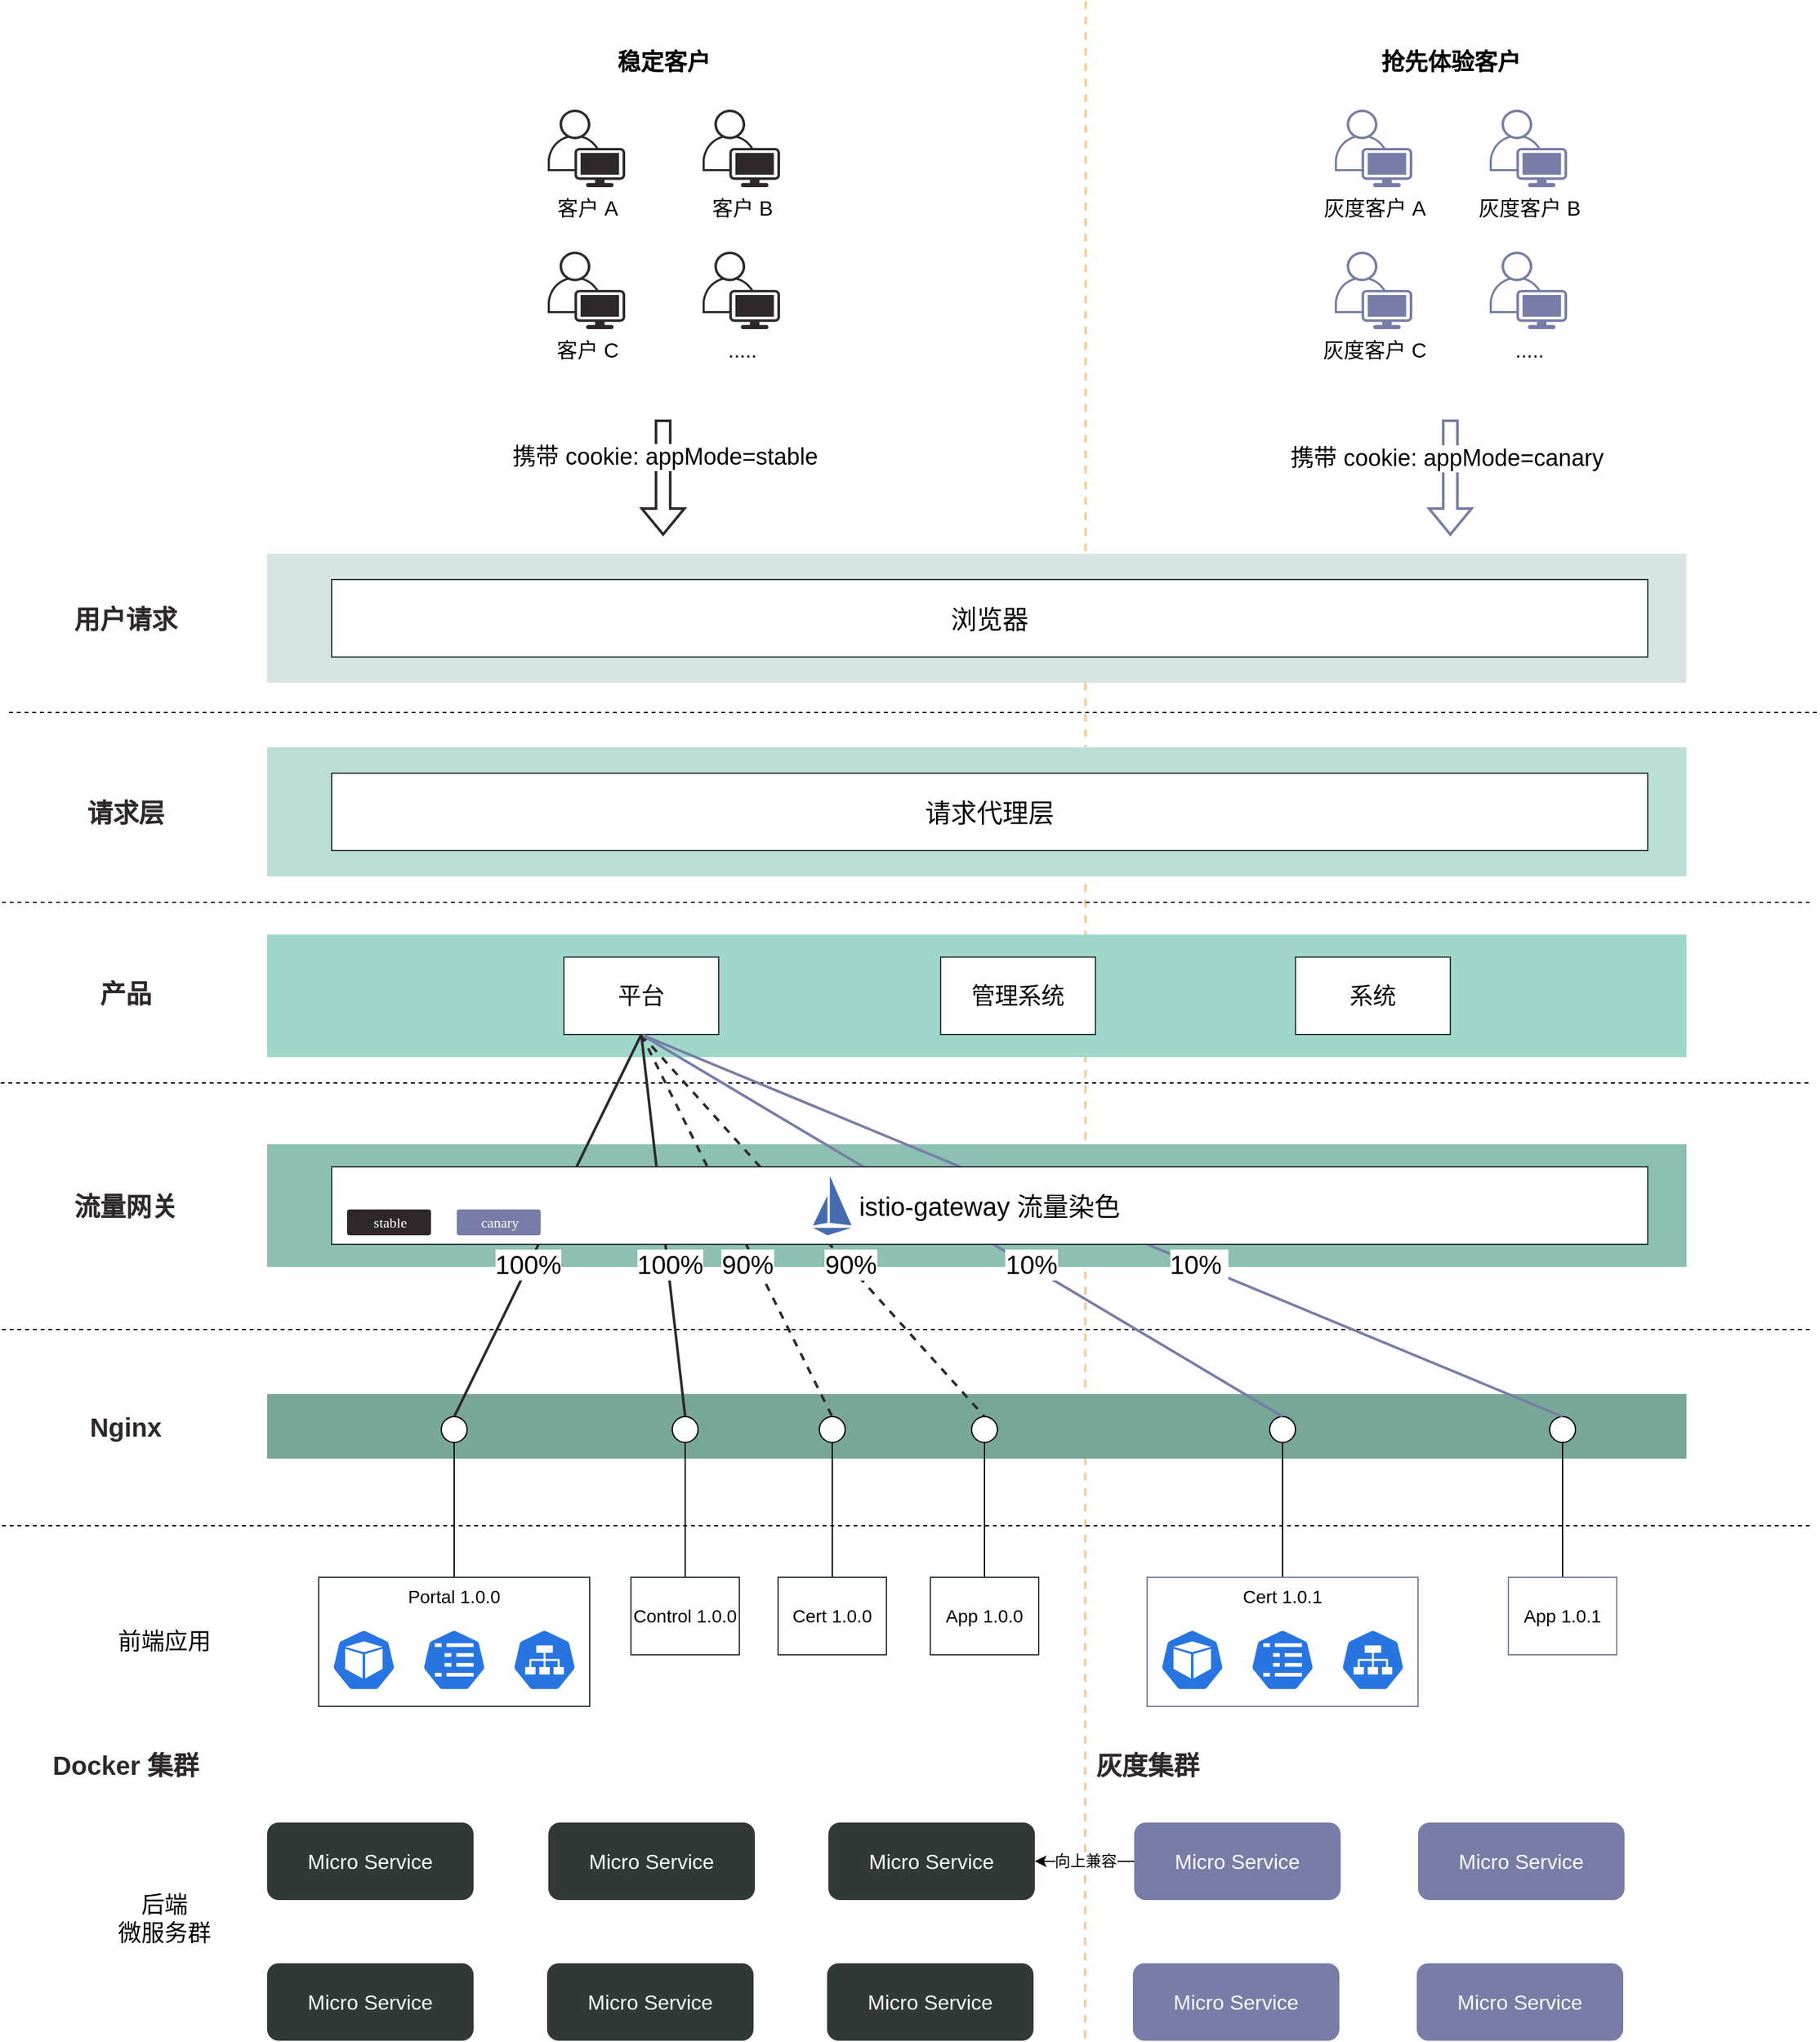 <mxfile version="20.3.0" type="device" pages="2"><diagram id="GyyvgpNQD2YScgq6EcZ8" name="架构图"><mxGraphModel dx="2245" dy="1992" grid="1" gridSize="10" guides="1" tooltips="1" connect="1" arrows="1" fold="1" page="1" pageScale="1" pageWidth="827" pageHeight="1169" math="0" shadow="0"><root><mxCell id="0"/><mxCell id="1" parent="0"/><mxCell id="JIFR-orrSNVKGbnrF8LJ-5" value="" style="endArrow=none;dashed=1;html=1;fontSize=20;comic=0;fontFamily=Helvetica;" parent="1" edge="1"><mxGeometry width="50" height="50" relative="1" as="geometry"><mxPoint x="-728.5" y="-330" as="sourcePoint"/><mxPoint x="672.5" y="-330" as="targetPoint"/></mxGeometry></mxCell><mxCell id="OnMQXUsQuM_lED_xJwlF-19" value="" style="endArrow=none;dashed=1;html=1;fontSize=20;strokeColor=#f79824;strokeWidth=2;rounded=0;opacity=50;fontFamily=Helvetica;" parent="1" edge="1"><mxGeometry width="50" height="50" relative="1" as="geometry"><mxPoint x="112.37" y="-1168" as="sourcePoint"/><mxPoint x="112" y="410" as="targetPoint"/></mxGeometry></mxCell><mxCell id="OnMQXUsQuM_lED_xJwlF-27" value="" style="rounded=0;whiteSpace=wrap;html=1;fillColor=#78a798;fontSize=20;strokeColor=none;comic=0;fontColor=#333333;fontFamily=Helvetica;" parent="1" vertex="1"><mxGeometry x="-522" y="-89" width="1100" height="50" as="geometry"/></mxCell><mxCell id="OnMQXUsQuM_lED_xJwlF-23" value="" style="rounded=0;whiteSpace=wrap;html=1;fillColor=#8cc0b2;fontSize=20;strokeColor=none;comic=0;fontColor=#333333;fontFamily=Helvetica;" parent="1" vertex="1"><mxGeometry x="-522" y="-282.5" width="1100" height="95" as="geometry"/></mxCell><mxCell id="nY-FzgrsEUIEL5FHPldE-1" value="" style="rounded=0;whiteSpace=wrap;html=1;fillColor=#d6e5e3;fontSize=20;strokeColor=none;fillStyle=auto;fontFamily=Helvetica;" parent="1" vertex="1"><mxGeometry x="-522" y="-740" width="1100" height="100" as="geometry"/></mxCell><mxCell id="nY-FzgrsEUIEL5FHPldE-2" value="" style="rounded=0;whiteSpace=wrap;html=1;fillColor=#bbdfd7;fontSize=20;strokeColor=none;fontFamily=Helvetica;" parent="1" vertex="1"><mxGeometry x="-522" y="-590" width="1100" height="100" as="geometry"/></mxCell><mxCell id="nY-FzgrsEUIEL5FHPldE-3" value="" style="rounded=0;whiteSpace=wrap;html=1;fillColor=#9fd8cb;fontSize=20;strokeColor=none;comic=0;fontFamily=Helvetica;" parent="1" vertex="1"><mxGeometry x="-522" y="-445" width="1100" height="95" as="geometry"/></mxCell><mxCell id="nY-FzgrsEUIEL5FHPldE-5" value="浏览器" style="rounded=0;whiteSpace=wrap;html=1;fontSize=20;strokeColor=#31393c;fontFamily=Helvetica;" parent="1" vertex="1"><mxGeometry x="-472" y="-720" width="1020" height="60" as="geometry"/></mxCell><mxCell id="nY-FzgrsEUIEL5FHPldE-6" value="请求代理层" style="rounded=0;whiteSpace=wrap;html=1;fontSize=20;strokeColor=#31393c;fontFamily=Helvetica;" parent="1" vertex="1"><mxGeometry x="-472" y="-570" width="1020" height="60" as="geometry"/></mxCell><mxCell id="nY-FzgrsEUIEL5FHPldE-11" value="平台" style="rounded=0;whiteSpace=wrap;html=1;fontSize=18;strokeColor=#31393c;fontFamily=Helvetica;" parent="1" vertex="1"><mxGeometry x="-292" y="-427.5" width="120" height="60" as="geometry"/></mxCell><mxCell id="nY-FzgrsEUIEL5FHPldE-12" value="" style="edgeStyle=orthogonalEdgeStyle;rounded=0;orthogonalLoop=1;jettySize=auto;html=1;endArrow=none;endFill=0;fontFamily=Helvetica;" parent="1" source="nY-FzgrsEUIEL5FHPldE-13" target="nY-FzgrsEUIEL5FHPldE-17" edge="1"><mxGeometry relative="1" as="geometry"><mxPoint x="-377" y="-17" as="targetPoint"/></mxGeometry></mxCell><mxCell id="nY-FzgrsEUIEL5FHPldE-13" value="Portal 1.0.0" style="rounded=0;whiteSpace=wrap;html=1;verticalAlign=top;strokeColor=#313937;fontSize=14;fontFamily=Helvetica;" parent="1" vertex="1"><mxGeometry x="-482" y="53" width="210" height="100" as="geometry"/></mxCell><mxCell id="nY-FzgrsEUIEL5FHPldE-14" value="" style="html=1;dashed=0;whitespace=wrap;fillColor=#2875E2;strokeColor=#ffffff;points=[[0.005,0.63,0],[0.1,0.2,0],[0.9,0.2,0],[0.5,0,0],[0.995,0.63,0],[0.72,0.99,0],[0.5,1,0],[0.28,0.99,0]];shape=mxgraph.kubernetes.icon;prIcon=pod;fontFamily=Helvetica;" parent="1" vertex="1"><mxGeometry x="-472" y="93" width="50" height="48" as="geometry"/></mxCell><mxCell id="nY-FzgrsEUIEL5FHPldE-15" value="" style="html=1;dashed=0;whitespace=wrap;fillColor=#2875E2;strokeColor=#ffffff;points=[[0.005,0.63,0],[0.1,0.2,0],[0.9,0.2,0],[0.5,0,0],[0.995,0.63,0],[0.72,0.99,0],[0.5,1,0],[0.28,0.99,0]];shape=mxgraph.kubernetes.icon;prIcon=svc;fontFamily=Helvetica;" parent="1" vertex="1"><mxGeometry x="-332" y="93" width="50" height="48" as="geometry"/></mxCell><mxCell id="nY-FzgrsEUIEL5FHPldE-16" value="" style="html=1;dashed=0;whitespace=wrap;fillColor=#2875E2;strokeColor=#ffffff;points=[[0.005,0.63,0],[0.1,0.2,0],[0.9,0.2,0],[0.5,0,0],[0.995,0.63,0],[0.72,0.99,0],[0.5,1,0],[0.28,0.99,0]];shape=mxgraph.kubernetes.icon;prIcon=cm;fontFamily=Helvetica;" parent="1" vertex="1"><mxGeometry x="-402" y="93" width="50" height="48" as="geometry"/></mxCell><mxCell id="nY-FzgrsEUIEL5FHPldE-17" value="" style="ellipse;whiteSpace=wrap;html=1;aspect=fixed;fontFamily=Helvetica;" parent="1" vertex="1"><mxGeometry x="-387" y="-71.5" width="20" height="20" as="geometry"/></mxCell><mxCell id="nY-FzgrsEUIEL5FHPldE-18" value="" style="edgeStyle=orthogonalEdgeStyle;rounded=0;orthogonalLoop=1;jettySize=auto;html=1;endArrow=none;endFill=0;fontFamily=Helvetica;" parent="1" source="nY-FzgrsEUIEL5FHPldE-19" target="nY-FzgrsEUIEL5FHPldE-23" edge="1"><mxGeometry relative="1" as="geometry"><mxPoint x="-118" y="-17" as="targetPoint"/></mxGeometry></mxCell><mxCell id="nY-FzgrsEUIEL5FHPldE-19" value="Control 1.0.0" style="rounded=0;whiteSpace=wrap;html=1;verticalAlign=middle;strokeColor=#313937;fontSize=14;fontFamily=Helvetica;" parent="1" vertex="1"><mxGeometry x="-240" y="53" width="84" height="60" as="geometry"/></mxCell><mxCell id="nY-FzgrsEUIEL5FHPldE-23" value="" style="ellipse;whiteSpace=wrap;html=1;aspect=fixed;fontFamily=Helvetica;" parent="1" vertex="1"><mxGeometry x="-208" y="-71.5" width="20" height="20" as="geometry"/></mxCell><mxCell id="nY-FzgrsEUIEL5FHPldE-24" value="" style="edgeStyle=orthogonalEdgeStyle;rounded=0;orthogonalLoop=1;jettySize=auto;html=1;endArrow=none;endFill=0;fontFamily=Helvetica;" parent="1" source="nY-FzgrsEUIEL5FHPldE-25" target="nY-FzgrsEUIEL5FHPldE-29" edge="1"><mxGeometry relative="1" as="geometry"><mxPoint x="-13" y="-17" as="targetPoint"/></mxGeometry></mxCell><mxCell id="nY-FzgrsEUIEL5FHPldE-25" value="Cert 1.0.0" style="rounded=0;whiteSpace=wrap;html=1;verticalAlign=middle;strokeColor=#313937;fontSize=14;fontFamily=Helvetica;" parent="1" vertex="1"><mxGeometry x="-126" y="53" width="84" height="60" as="geometry"/></mxCell><mxCell id="nY-FzgrsEUIEL5FHPldE-29" value="" style="ellipse;whiteSpace=wrap;html=1;aspect=fixed;fontFamily=Helvetica;" parent="1" vertex="1"><mxGeometry x="-94" y="-71.5" width="20" height="20" as="geometry"/></mxCell><mxCell id="nY-FzgrsEUIEL5FHPldE-30" value="" style="edgeStyle=orthogonalEdgeStyle;rounded=0;orthogonalLoop=1;jettySize=auto;html=1;endArrow=none;endFill=0;fontFamily=Helvetica;" parent="1" source="nY-FzgrsEUIEL5FHPldE-31" target="nY-FzgrsEUIEL5FHPldE-35" edge="1"><mxGeometry relative="1" as="geometry"><mxPoint x="103" y="-17" as="targetPoint"/></mxGeometry></mxCell><mxCell id="nY-FzgrsEUIEL5FHPldE-31" value="App 1.0.0" style="rounded=0;whiteSpace=wrap;html=1;verticalAlign=middle;strokeColor=#313937;fontSize=14;fontFamily=Helvetica;" parent="1" vertex="1"><mxGeometry x="-8" y="53" width="84" height="60" as="geometry"/></mxCell><mxCell id="nY-FzgrsEUIEL5FHPldE-35" value="" style="ellipse;whiteSpace=wrap;html=1;aspect=fixed;fontFamily=Helvetica;" parent="1" vertex="1"><mxGeometry x="24" y="-71.5" width="20" height="20" as="geometry"/></mxCell><mxCell id="nY-FzgrsEUIEL5FHPldE-40" value="产品" style="text;html=1;align=center;verticalAlign=middle;resizable=0;points=[];autosize=1;fontSize=20;fontStyle=1;fontColor=#2E282A;fontFamily=Helvetica;" parent="1" vertex="1"><mxGeometry x="-662" y="-420" width="60" height="40" as="geometry"/></mxCell><mxCell id="nY-FzgrsEUIEL5FHPldE-41" value="" style="endArrow=none;dashed=1;html=1;fontSize=20;fontFamily=Helvetica;" parent="1" edge="1"><mxGeometry width="50" height="50" relative="1" as="geometry"><mxPoint x="-722" y="-617" as="sourcePoint"/><mxPoint x="679" y="-617" as="targetPoint"/></mxGeometry></mxCell><mxCell id="nY-FzgrsEUIEL5FHPldE-42" value="请求层" style="text;html=1;align=center;verticalAlign=middle;resizable=0;points=[];autosize=1;fontSize=20;fontStyle=1;fontColor=#2E282A;fontFamily=Helvetica;" parent="1" vertex="1"><mxGeometry x="-672" y="-560" width="80" height="40" as="geometry"/></mxCell><mxCell id="nY-FzgrsEUIEL5FHPldE-43" value="用户请求" style="text;html=1;align=center;verticalAlign=middle;resizable=0;points=[];autosize=1;fontSize=20;fontStyle=1;fontColor=#2E282A;fontFamily=Helvetica;" parent="1" vertex="1"><mxGeometry x="-682" y="-710" width="100" height="40" as="geometry"/></mxCell><mxCell id="nY-FzgrsEUIEL5FHPldE-44" value="" style="endArrow=none;dashed=1;html=1;fontSize=20;comic=0;fontFamily=Helvetica;" parent="1" edge="1"><mxGeometry width="50" height="50" relative="1" as="geometry"><mxPoint x="-727.5" y="-470.0" as="sourcePoint"/><mxPoint x="673.5" y="-470.0" as="targetPoint"/></mxGeometry></mxCell><mxCell id="nY-FzgrsEUIEL5FHPldE-45" value="前端应用" style="text;html=1;align=center;verticalAlign=middle;resizable=0;points=[];autosize=1;fontSize=18;fontStyle=0;fontFamily=Helvetica;" parent="1" vertex="1"><mxGeometry x="-652" y="83" width="100" height="40" as="geometry"/></mxCell><mxCell id="nY-FzgrsEUIEL5FHPldE-46" value="" style="endArrow=none;dashed=1;html=1;fontSize=20;comic=0;fontFamily=Helvetica;" parent="1" edge="1"><mxGeometry width="50" height="50" relative="1" as="geometry"><mxPoint x="-727.5" y="13" as="sourcePoint"/><mxPoint x="673.5" y="13" as="targetPoint"/></mxGeometry></mxCell><mxCell id="nY-FzgrsEUIEL5FHPldE-47" value="后端&lt;br style=&quot;font-size: 18px;&quot;&gt;微服务群" style="text;html=1;align=center;verticalAlign=middle;resizable=0;points=[];autosize=1;fontSize=18;fontStyle=0;fontFamily=Helvetica;" parent="1" vertex="1"><mxGeometry x="-652" y="288" width="100" height="60" as="geometry"/></mxCell><mxCell id="nY-FzgrsEUIEL5FHPldE-48" value="Micro Service" style="rounded=1;whiteSpace=wrap;html=1;comic=0;fillColor=#313937;fontSize=16;strokeColor=none;fontColor=#fffffb;fontFamily=Helvetica;" parent="1" vertex="1"><mxGeometry x="-522" y="243" width="160" height="60" as="geometry"/></mxCell><mxCell id="nY-FzgrsEUIEL5FHPldE-49" value="Micro Service" style="rounded=1;whiteSpace=wrap;html=1;comic=0;fillColor=#313937;fontSize=16;strokeColor=none;fontColor=#fffffb;fontFamily=Helvetica;" parent="1" vertex="1"><mxGeometry x="-304" y="243" width="160" height="60" as="geometry"/></mxCell><mxCell id="nY-FzgrsEUIEL5FHPldE-52" value="Micro Service" style="rounded=1;whiteSpace=wrap;html=1;comic=0;fillColor=#313937;fontSize=16;strokeColor=none;fontColor=#fffffb;fontFamily=Helvetica;" parent="1" vertex="1"><mxGeometry x="-87" y="243" width="160" height="60" as="geometry"/></mxCell><mxCell id="nY-FzgrsEUIEL5FHPldE-53" value="Micro Service" style="rounded=1;whiteSpace=wrap;html=1;comic=0;fillColor=#313937;fontSize=16;strokeColor=none;fontColor=#fffffb;fontFamily=Helvetica;" parent="1" vertex="1"><mxGeometry x="-522" y="352" width="160" height="60" as="geometry"/></mxCell><mxCell id="nY-FzgrsEUIEL5FHPldE-54" value="Micro Service" style="rounded=1;whiteSpace=wrap;html=1;comic=0;fillColor=#313937;fontSize=16;strokeColor=none;fontColor=#fffffb;fontFamily=Helvetica;" parent="1" vertex="1"><mxGeometry x="-305" y="352" width="160" height="60" as="geometry"/></mxCell><mxCell id="nY-FzgrsEUIEL5FHPldE-57" value="Micro Service" style="rounded=1;whiteSpace=wrap;html=1;comic=0;fillColor=#313937;fontSize=16;strokeColor=none;fontColor=#fffffb;fontFamily=Helvetica;" parent="1" vertex="1"><mxGeometry x="-88" y="352" width="160" height="60" as="geometry"/></mxCell><mxCell id="nY-FzgrsEUIEL5FHPldE-58" value="Docker 集群" style="text;html=1;align=center;verticalAlign=middle;resizable=0;points=[];autosize=1;fontSize=20;fontStyle=1;fontColor=#2E282A;fontFamily=Helvetica;" parent="1" vertex="1"><mxGeometry x="-702" y="178" width="140" height="40" as="geometry"/></mxCell><mxCell id="OnMQXUsQuM_lED_xJwlF-11" value="稳定客户" style="swimlane;fontSize=18;startSize=23;fillColor=none;strokeColor=none;fillStyle=auto;swimlaneFillColor=none;fontFamily=Helvetica;" parent="1" vertex="1"><mxGeometry x="-397" y="-1134" width="365" height="270" as="geometry"/></mxCell><mxCell id="OnMQXUsQuM_lED_xJwlF-5" value="客户 B" style="points=[[0.35,0,0],[0.98,0.51,0],[1,0.71,0],[0.67,1,0],[0,0.795,0],[0,0.65,0]];verticalLabelPosition=bottom;sketch=0;html=1;verticalAlign=top;aspect=fixed;align=center;pointerEvents=1;shape=mxgraph.cisco19.user;fillColor=#2e282a;strokeColor=#005700;fontSize=16;fontColor=#000000;swimlaneFillColor=#2e282a;fontFamily=Helvetica;" parent="OnMQXUsQuM_lED_xJwlF-11" vertex="1"><mxGeometry x="212.5" y="50" width="60" height="60" as="geometry"/></mxCell><mxCell id="OnMQXUsQuM_lED_xJwlF-7" value="客户 A" style="points=[[0.35,0,0],[0.98,0.51,0],[1,0.71,0],[0.67,1,0],[0,0.795,0],[0,0.65,0]];verticalLabelPosition=bottom;sketch=0;html=1;verticalAlign=top;aspect=fixed;align=center;pointerEvents=1;shape=mxgraph.cisco19.user;fillColor=#2e282a;strokeColor=#005700;fontSize=16;fontColor=#000000;swimlaneFillColor=#2e282a;fontFamily=Helvetica;" parent="OnMQXUsQuM_lED_xJwlF-11" vertex="1"><mxGeometry x="92.5" y="50" width="60" height="60" as="geometry"/></mxCell><mxCell id="OnMQXUsQuM_lED_xJwlF-8" value="....." style="points=[[0.35,0,0],[0.98,0.51,0],[1,0.71,0],[0.67,1,0],[0,0.795,0],[0,0.65,0]];verticalLabelPosition=bottom;sketch=0;html=1;verticalAlign=top;aspect=fixed;align=center;pointerEvents=1;shape=mxgraph.cisco19.user;fillColor=#2e282a;strokeColor=#005700;fontSize=16;fontColor=#000000;swimlaneFillColor=#2e282a;fontFamily=Helvetica;" parent="OnMQXUsQuM_lED_xJwlF-11" vertex="1"><mxGeometry x="212.5" y="160" width="60" height="60" as="geometry"/></mxCell><mxCell id="OnMQXUsQuM_lED_xJwlF-9" value="客户 C" style="points=[[0.35,0,0],[0.98,0.51,0],[1,0.71,0],[0.67,1,0],[0,0.795,0],[0,0.65,0]];verticalLabelPosition=bottom;sketch=0;html=1;verticalAlign=top;aspect=fixed;align=center;pointerEvents=1;shape=mxgraph.cisco19.user;fillColor=#2e282a;strokeColor=#005700;fontSize=16;fontColor=#000000;swimlaneFillColor=#2e282a;fontFamily=Helvetica;" parent="OnMQXUsQuM_lED_xJwlF-11" vertex="1"><mxGeometry x="92.5" y="160" width="60" height="60" as="geometry"/></mxCell><mxCell id="OnMQXUsQuM_lED_xJwlF-12" value="" style="shape=flexArrow;endArrow=classic;html=1;rounded=0;fontSize=16;strokeColor=#2E282A;strokeWidth=2;fontFamily=Helvetica;" parent="1" edge="1"><mxGeometry width="50" height="50" relative="1" as="geometry"><mxPoint x="-215.09" y="-844" as="sourcePoint"/><mxPoint x="-215.09" y="-754" as="targetPoint"/></mxGeometry></mxCell><mxCell id="OnMQXUsQuM_lED_xJwlF-45" value="携带 cookie: appMode=stable" style="edgeLabel;html=1;align=center;verticalAlign=middle;resizable=0;points=[];fontSize=18;fontColor=#000000;fontFamily=Helvetica;" parent="OnMQXUsQuM_lED_xJwlF-12" vertex="1" connectable="0"><mxGeometry x="-0.356" y="1" relative="1" as="geometry"><mxPoint as="offset"/></mxGeometry></mxCell><mxCell id="OnMQXUsQuM_lED_xJwlF-13" value="抢先体验客户" style="swimlane;fontSize=18;startSize=23;fillColor=none;strokeColor=none;fillStyle=hatch;swimlaneFillColor=none;sketch=0;fontFamily=Helvetica;" parent="1" vertex="1"><mxGeometry x="213" y="-1134" width="365" height="270" as="geometry"><mxRectangle x="213" y="-1134" width="150" height="40" as="alternateBounds"/></mxGeometry></mxCell><mxCell id="OnMQXUsQuM_lED_xJwlF-14" value="灰度客户 B" style="points=[[0.35,0,0],[0.98,0.51,0],[1,0.71,0],[0.67,1,0],[0,0.795,0],[0,0.65,0]];verticalLabelPosition=bottom;sketch=0;html=1;verticalAlign=top;aspect=fixed;align=center;pointerEvents=1;shape=mxgraph.cisco19.user;fillColor=#777DA7;strokeColor=#001DBC;fontSize=16;fontColor=#000000;swimlaneFillColor=#777DA7;fontFamily=Helvetica;" parent="OnMQXUsQuM_lED_xJwlF-13" vertex="1"><mxGeometry x="212.5" y="50" width="60" height="60" as="geometry"/></mxCell><mxCell id="OnMQXUsQuM_lED_xJwlF-15" value="灰度客户 A" style="points=[[0.35,0,0],[0.98,0.51,0],[1,0.71,0],[0.67,1,0],[0,0.795,0],[0,0.65,0]];verticalLabelPosition=bottom;sketch=0;html=1;verticalAlign=top;aspect=fixed;align=center;pointerEvents=1;shape=mxgraph.cisco19.user;fillColor=#777DA7;strokeColor=#001DBC;fontSize=16;fontColor=#000000;swimlaneFillColor=#777DA7;fontFamily=Helvetica;" parent="OnMQXUsQuM_lED_xJwlF-13" vertex="1"><mxGeometry x="92.5" y="50" width="60" height="60" as="geometry"/></mxCell><mxCell id="OnMQXUsQuM_lED_xJwlF-16" value="....." style="points=[[0.35,0,0],[0.98,0.51,0],[1,0.71,0],[0.67,1,0],[0,0.795,0],[0,0.65,0]];verticalLabelPosition=bottom;sketch=0;html=1;verticalAlign=top;aspect=fixed;align=center;pointerEvents=1;shape=mxgraph.cisco19.user;fillColor=#777DA7;strokeColor=#001DBC;fontSize=16;fontColor=#000000;swimlaneFillColor=#777DA7;fontFamily=Helvetica;" parent="OnMQXUsQuM_lED_xJwlF-13" vertex="1"><mxGeometry x="212.5" y="160" width="60" height="60" as="geometry"/></mxCell><mxCell id="OnMQXUsQuM_lED_xJwlF-17" value="灰度客户 C" style="points=[[0.35,0,0],[0.98,0.51,0],[1,0.71,0],[0.67,1,0],[0,0.795,0],[0,0.65,0]];verticalLabelPosition=bottom;sketch=0;html=1;verticalAlign=top;aspect=fixed;align=center;pointerEvents=1;shape=mxgraph.cisco19.user;fillColor=#777DA7;strokeColor=#001DBC;fontSize=16;fontColor=#000000;swimlaneFillColor=#777DA7;fontFamily=Helvetica;" parent="OnMQXUsQuM_lED_xJwlF-13" vertex="1"><mxGeometry x="92.5" y="160" width="60" height="60" as="geometry"/></mxCell><mxCell id="OnMQXUsQuM_lED_xJwlF-18" value="" style="shape=flexArrow;endArrow=classic;html=1;rounded=0;fontSize=16;strokeColor=#777DA7;sketch=0;strokeWidth=2;fontFamily=Helvetica;" parent="1" edge="1"><mxGeometry width="50" height="50" relative="1" as="geometry"><mxPoint x="395" y="-844" as="sourcePoint"/><mxPoint x="395" y="-754" as="targetPoint"/></mxGeometry></mxCell><mxCell id="OnMQXUsQuM_lED_xJwlF-46" value="携带 cookie: appMode=gray" style="edgeLabel;html=1;align=center;verticalAlign=middle;resizable=0;points=[];fontSize=16;fontColor=#000000;fontFamily=Helvetica;" parent="OnMQXUsQuM_lED_xJwlF-18" vertex="1" connectable="0"><mxGeometry x="-0.328" y="-4" relative="1" as="geometry"><mxPoint as="offset"/></mxGeometry></mxCell><mxCell id="OnMQXUsQuM_lED_xJwlF-50" value="携带 cookie: appMode=gray" style="edgeLabel;html=1;align=center;verticalAlign=middle;resizable=0;points=[];fontSize=16;fontColor=#000000;fontFamily=Helvetica;" parent="OnMQXUsQuM_lED_xJwlF-18" vertex="1" connectable="0"><mxGeometry x="-0.328" y="-4" relative="1" as="geometry"><mxPoint x="1" as="offset"/></mxGeometry></mxCell><mxCell id="OnMQXUsQuM_lED_xJwlF-51" value="携带 cookie: appMode=gray" style="edgeLabel;html=1;align=center;verticalAlign=middle;resizable=0;points=[];fontSize=16;fontColor=#000000;fontFamily=Helvetica;" parent="OnMQXUsQuM_lED_xJwlF-18" vertex="1" connectable="0"><mxGeometry x="-0.328" y="-4" relative="1" as="geometry"><mxPoint x="1" as="offset"/></mxGeometry></mxCell><mxCell id="OnMQXUsQuM_lED_xJwlF-52" value="携带 cookie: appMode=canary" style="edgeLabel;html=1;align=center;verticalAlign=middle;resizable=0;points=[];fontSize=18;fontColor=#000000;fontFamily=Helvetica;" parent="OnMQXUsQuM_lED_xJwlF-18" vertex="1" connectable="0"><mxGeometry x="-0.328" y="-4" relative="1" as="geometry"><mxPoint x="1" as="offset"/></mxGeometry></mxCell><mxCell id="OnMQXUsQuM_lED_xJwlF-22" value="流量网关" style="text;html=1;align=center;verticalAlign=middle;resizable=0;points=[];autosize=1;fontSize=20;fontStyle=1;fontColor=#2E282A;fontFamily=Helvetica;" parent="1" vertex="1"><mxGeometry x="-682" y="-255" width="100" height="40" as="geometry"/></mxCell><mxCell id="OnMQXUsQuM_lED_xJwlF-26" value="" style="endArrow=none;dashed=1;html=1;fontSize=20;comic=0;fontFamily=Helvetica;" parent="1" edge="1"><mxGeometry width="50" height="50" relative="1" as="geometry"><mxPoint x="-727.5" y="-139" as="sourcePoint"/><mxPoint x="673.5" y="-139" as="targetPoint"/></mxGeometry></mxCell><mxCell id="OnMQXUsQuM_lED_xJwlF-28" value="Nginx" style="text;html=1;align=center;verticalAlign=middle;resizable=0;points=[];autosize=1;fontSize=20;fontStyle=1;fontColor=#2E282A;fontFamily=Helvetica;" parent="1" vertex="1"><mxGeometry x="-672" y="-84" width="80" height="40" as="geometry"/></mxCell><mxCell id="OnMQXUsQuM_lED_xJwlF-29" value="" style="edgeStyle=orthogonalEdgeStyle;rounded=0;orthogonalLoop=1;jettySize=auto;html=1;endArrow=none;endFill=0;fontFamily=Helvetica;" parent="1" source="OnMQXUsQuM_lED_xJwlF-30" target="OnMQXUsQuM_lED_xJwlF-34" edge="1"><mxGeometry relative="1" as="geometry"><mxPoint x="265" y="-17" as="targetPoint"/></mxGeometry></mxCell><mxCell id="OnMQXUsQuM_lED_xJwlF-30" value="Cert 1.0.1" style="rounded=0;whiteSpace=wrap;html=1;verticalAlign=top;strokeColor=#777DA7;fontSize=14;fontFamily=Helvetica;" parent="1" vertex="1"><mxGeometry x="160" y="53" width="210" height="100" as="geometry"/></mxCell><mxCell id="OnMQXUsQuM_lED_xJwlF-31" value="" style="html=1;dashed=0;whitespace=wrap;fillColor=#2875E2;strokeColor=#ffffff;points=[[0.005,0.63,0],[0.1,0.2,0],[0.9,0.2,0],[0.5,0,0],[0.995,0.63,0],[0.72,0.99,0],[0.5,1,0],[0.28,0.99,0]];shape=mxgraph.kubernetes.icon;prIcon=pod;fontFamily=Helvetica;" parent="1" vertex="1"><mxGeometry x="170" y="93" width="50" height="48" as="geometry"/></mxCell><mxCell id="OnMQXUsQuM_lED_xJwlF-32" value="" style="html=1;dashed=0;whitespace=wrap;fillColor=#2875E2;strokeColor=#ffffff;points=[[0.005,0.63,0],[0.1,0.2,0],[0.9,0.2,0],[0.5,0,0],[0.995,0.63,0],[0.72,0.99,0],[0.5,1,0],[0.28,0.99,0]];shape=mxgraph.kubernetes.icon;prIcon=svc;fontFamily=Helvetica;" parent="1" vertex="1"><mxGeometry x="310" y="93" width="50" height="48" as="geometry"/></mxCell><mxCell id="OnMQXUsQuM_lED_xJwlF-33" value="" style="html=1;dashed=0;whitespace=wrap;fillColor=#2875E2;strokeColor=#ffffff;points=[[0.005,0.63,0],[0.1,0.2,0],[0.9,0.2,0],[0.5,0,0],[0.995,0.63,0],[0.72,0.99,0],[0.5,1,0],[0.28,0.99,0]];shape=mxgraph.kubernetes.icon;prIcon=cm;fontFamily=Helvetica;" parent="1" vertex="1"><mxGeometry x="240" y="93" width="50" height="48" as="geometry"/></mxCell><mxCell id="OnMQXUsQuM_lED_xJwlF-34" value="" style="ellipse;whiteSpace=wrap;html=1;aspect=fixed;fontFamily=Helvetica;" parent="1" vertex="1"><mxGeometry x="255" y="-71.5" width="20" height="20" as="geometry"/></mxCell><mxCell id="OnMQXUsQuM_lED_xJwlF-35" value="" style="edgeStyle=orthogonalEdgeStyle;rounded=0;orthogonalLoop=1;jettySize=auto;html=1;endArrow=none;endFill=0;fontFamily=Helvetica;" parent="1" source="UNmhw7URokJWCJeyuWq6-1" target="OnMQXUsQuM_lED_xJwlF-37" edge="1"><mxGeometry relative="1" as="geometry"><mxPoint x="562" y="-17" as="targetPoint"/><mxPoint x="488" y="113" as="sourcePoint"/></mxGeometry></mxCell><mxCell id="OnMQXUsQuM_lED_xJwlF-37" value="" style="ellipse;whiteSpace=wrap;html=1;aspect=fixed;fontFamily=Helvetica;" parent="1" vertex="1"><mxGeometry x="472" y="-71.5" width="20" height="20" as="geometry"/></mxCell><mxCell id="nY-FzgrsEUIEL5FHPldE-7" value="100%" style="rounded=0;orthogonalLoop=1;jettySize=auto;html=1;entryX=0.5;entryY=0;entryDx=0;entryDy=0;endArrow=none;endFill=0;exitX=0.5;exitY=1;exitDx=0;exitDy=0;strokeColor=#2E282A;strokeWidth=2;fontSize=20;fontFamily=Helvetica;" parent="1" source="nY-FzgrsEUIEL5FHPldE-11" target="nY-FzgrsEUIEL5FHPldE-17" edge="1"><mxGeometry x="0.202" y="-1" relative="1" as="geometry"><mxPoint as="offset"/></mxGeometry></mxCell><mxCell id="nY-FzgrsEUIEL5FHPldE-9" value="90%" style="rounded=0;orthogonalLoop=1;jettySize=auto;html=1;entryX=0.5;entryY=0;entryDx=0;entryDy=0;endArrow=none;endFill=0;exitX=0.5;exitY=1;exitDx=0;exitDy=0;strokeColor=#2E282A;dashed=1;strokeWidth=2;fontSize=20;fontFamily=Helvetica;" parent="1" source="nY-FzgrsEUIEL5FHPldE-11" target="nY-FzgrsEUIEL5FHPldE-29" edge="1"><mxGeometry x="0.181" y="-6" relative="1" as="geometry"><mxPoint x="-232" y="-370" as="sourcePoint"/><mxPoint as="offset"/></mxGeometry></mxCell><mxCell id="nY-FzgrsEUIEL5FHPldE-10" value="90%" style="edgeStyle=none;rounded=0;orthogonalLoop=1;jettySize=auto;html=1;exitX=0.5;exitY=1;exitDx=0;exitDy=0;entryX=0.5;entryY=0;entryDx=0;entryDy=0;endArrow=none;endFill=0;fontSize=20;strokeColor=#2E282A;dashed=1;strokeWidth=2;fontFamily=Helvetica;" parent="1" source="nY-FzgrsEUIEL5FHPldE-11" target="nY-FzgrsEUIEL5FHPldE-35" edge="1"><mxGeometry x="0.208" y="2" relative="1" as="geometry"><mxPoint as="offset"/></mxGeometry></mxCell><mxCell id="OnMQXUsQuM_lED_xJwlF-48" value="10%" style="rounded=0;orthogonalLoop=1;jettySize=auto;html=1;entryX=0.5;entryY=0;entryDx=0;entryDy=0;endArrow=none;endFill=0;exitX=0.5;exitY=1;exitDx=0;exitDy=0;strokeColor=#777DA7;strokeWidth=2;sketch=0;fontSize=20;fontFamily=Helvetica;" parent="1" source="nY-FzgrsEUIEL5FHPldE-11" target="OnMQXUsQuM_lED_xJwlF-34" edge="1"><mxGeometry x="0.211" y="2" relative="1" as="geometry"><mxPoint x="-230" y="-370" as="sourcePoint"/><mxPoint x="249" y="-72.5" as="targetPoint"/><Array as="points"/><mxPoint as="offset"/></mxGeometry></mxCell><mxCell id="OnMQXUsQuM_lED_xJwlF-49" value="10%&amp;nbsp;" style="edgeStyle=none;rounded=0;orthogonalLoop=1;jettySize=auto;html=1;exitX=0.5;exitY=1;exitDx=0;exitDy=0;entryX=0.5;entryY=0;entryDx=0;entryDy=0;endArrow=none;endFill=0;fontSize=20;strokeColor=#777DA7;strokeWidth=2;sketch=0;fontFamily=Helvetica;" parent="1" source="nY-FzgrsEUIEL5FHPldE-11" target="OnMQXUsQuM_lED_xJwlF-37" edge="1"><mxGeometry x="0.208" y="1" relative="1" as="geometry"><mxPoint x="-232" y="-370" as="sourcePoint"/><mxPoint x="66" y="-72.5" as="targetPoint"/><Array as="points"/><mxPoint as="offset"/></mxGeometry></mxCell><mxCell id="OnMQXUsQuM_lED_xJwlF-54" value="灰度集群" style="text;html=1;align=center;verticalAlign=middle;resizable=0;points=[];autosize=1;fontSize=20;fontStyle=1;fontColor=#2E282A;fontFamily=Helvetica;" parent="1" vertex="1"><mxGeometry x="110" y="178" width="100" height="40" as="geometry"/></mxCell><mxCell id="OnMQXUsQuM_lED_xJwlF-62" value="向上兼容" style="edgeStyle=orthogonalEdgeStyle;rounded=0;orthogonalLoop=1;jettySize=auto;html=1;fontSize=12;fontColor=#000000;strokeColor=#000000;strokeWidth=1;fontFamily=Helvetica;" parent="1" source="OnMQXUsQuM_lED_xJwlF-55" target="nY-FzgrsEUIEL5FHPldE-52" edge="1"><mxGeometry relative="1" as="geometry"/></mxCell><mxCell id="OnMQXUsQuM_lED_xJwlF-55" value="Micro Service" style="rounded=1;whiteSpace=wrap;html=1;comic=0;fillColor=#777DA7;fontSize=16;strokeColor=none;fontColor=#fffffb;fillStyle=auto;fontFamily=Helvetica;" parent="1" vertex="1"><mxGeometry x="150" y="243" width="160" height="60" as="geometry"/></mxCell><mxCell id="OnMQXUsQuM_lED_xJwlF-57" value="Micro Service" style="rounded=1;whiteSpace=wrap;html=1;comic=0;fillColor=#777DA7;fontSize=16;strokeColor=none;fontColor=#fffffb;fillStyle=auto;fontFamily=Helvetica;" parent="1" vertex="1"><mxGeometry x="149" y="352" width="160" height="60" as="geometry"/></mxCell><mxCell id="OnMQXUsQuM_lED_xJwlF-58" value="Micro Service" style="rounded=1;whiteSpace=wrap;html=1;comic=0;fillColor=#777DA7;fontSize=16;strokeColor=none;fontColor=#fffffb;fillStyle=auto;fontFamily=Helvetica;" parent="1" vertex="1"><mxGeometry x="370" y="243" width="160" height="60" as="geometry"/></mxCell><mxCell id="OnMQXUsQuM_lED_xJwlF-60" value="Micro Service" style="rounded=1;whiteSpace=wrap;html=1;comic=0;fillColor=#777DA7;fontSize=16;strokeColor=none;fontColor=#fffffb;fillStyle=auto;fontFamily=Helvetica;" parent="1" vertex="1"><mxGeometry x="369" y="352" width="160" height="60" as="geometry"/></mxCell><mxCell id="w3q-HAxAk2p2rQf9QFaI-1" value="管理系统" style="rounded=0;whiteSpace=wrap;html=1;fontSize=18;strokeColor=#31393c;fontFamily=Helvetica;" parent="1" vertex="1"><mxGeometry y="-427.5" width="120" height="60" as="geometry"/></mxCell><mxCell id="w3q-HAxAk2p2rQf9QFaI-2" value="系统" style="rounded=0;whiteSpace=wrap;html=1;fontSize=18;strokeColor=#31393c;fontFamily=Helvetica;" parent="1" vertex="1"><mxGeometry x="275" y="-427.5" width="120" height="60" as="geometry"/></mxCell><mxCell id="w3q-HAxAk2p2rQf9QFaI-4" value="100%" style="rounded=0;orthogonalLoop=1;jettySize=auto;html=1;entryX=0.5;entryY=0;entryDx=0;entryDy=0;endArrow=none;endFill=0;exitX=0.5;exitY=1;exitDx=0;exitDy=0;strokeColor=#2E282A;strokeWidth=2;fontSize=20;fontFamily=Helvetica;" parent="1" target="nY-FzgrsEUIEL5FHPldE-23" edge="1"><mxGeometry x="0.201" y="2" relative="1" as="geometry"><mxPoint x="-232" y="-367.5" as="sourcePoint"/><mxPoint x="-198" y="-72.5" as="targetPoint"/><Array as="points"/><mxPoint as="offset"/></mxGeometry></mxCell><mxCell id="UNmhw7URokJWCJeyuWq6-1" value="App 1.0.1" style="rounded=0;whiteSpace=wrap;html=1;verticalAlign=middle;strokeColor=#777DA7;fontSize=14;fontFamily=Helvetica;" parent="1" vertex="1"><mxGeometry x="440" y="53" width="84" height="60" as="geometry"/></mxCell><mxCell id="JIFR-orrSNVKGbnrF8LJ-1" value="" style="editableCssRules=.*;shape=image;verticalLabelPosition=bottom;labelBackgroundColor=#ffffff;verticalAlign=top;aspect=fixed;imageAspect=0;image=data:image/svg+xml,PHN2ZyB4bWxucz0iaHR0cDovL3d3dy53My5vcmcvMjAwMC9zdmciIHhtbG5zOnY9Imh0dHBzOi8vdmVjdGEuaW8vbmFubyIgd2lkdGg9IjE2MCIgaGVpZ2h0PSIyNDAiIHZpZXdCb3g9IjAgMCAxNjAgMjQwIj4mI3hhOwk8c3R5bGUgdHlwZT0idGV4dC9jc3MiPiYjeGE7CS5zdDB7ZmlsbDojNDY2YmIwO30mI3hhOwk8L3N0eWxlPiYjeGE7CTxwYXRoIGNsYXNzPSJzdDAiIGQ9Ik02MCAyNDBMMCAyMTBoMTYwem0wLTE2MEwwIDIwMGw2MC0xMHpNNzAgMHYxOTBsOTAgMTB6Ii8+JiN4YTs8L3N2Zz4=;fontColor=default;fontSize=16;strokeWidth=1;fontFamily=Helvetica;" parent="1" vertex="1"><mxGeometry x="-98.95" y="-258" width="29.9" height="46" as="geometry"/></mxCell><mxCell id="hIUUoHBfIhhBbUyuOo15-2" value="" style="group" vertex="1" connectable="0" parent="1"><mxGeometry x="-472" y="-265" width="1020" height="60" as="geometry"/></mxCell><mxCell id="OnMQXUsQuM_lED_xJwlF-25" value="istio-gateway 流量染色" style="rounded=0;whiteSpace=wrap;html=1;fontSize=20;strokeColor=#31393c;fontFamily=Helvetica;" parent="hIUUoHBfIhhBbUyuOo15-2" vertex="1"><mxGeometry width="1020" height="60" as="geometry"/></mxCell><mxCell id="hIUUoHBfIhhBbUyuOo15-1" value="" style="editableCssRules=.*;shape=image;verticalLabelPosition=bottom;labelBackgroundColor=#ffffff;verticalAlign=top;aspect=fixed;imageAspect=0;image=data:image/svg+xml,PHN2ZyB4bWxucz0iaHR0cDovL3d3dy53My5vcmcvMjAwMC9zdmciIHhtbG5zOnY9Imh0dHBzOi8vdmVjdGEuaW8vbmFubyIgd2lkdGg9IjE2MCIgaGVpZ2h0PSIyNDAiIHZpZXdCb3g9IjAgMCAxNjAgMjQwIj4mI3hhOwk8c3R5bGUgdHlwZT0idGV4dC9jc3MiPiYjeGE7CS5zdDB7ZmlsbDojNDY2YmIwO30mI3hhOwk8L3N0eWxlPiYjeGE7CTxwYXRoIGNsYXNzPSJzdDAiIGQ9Ik02MCAyNDBMMCAyMTBoMTYwem0wLTE2MEwwIDIwMGw2MC0xMHpNNzAgMHYxOTBsOTAgMTB6Ii8+JiN4YTs8L3N2Zz4=;fontColor=default;fontSize=16;strokeWidth=1;fontFamily=Helvetica;" vertex="1" parent="hIUUoHBfIhhBbUyuOo15-2"><mxGeometry x="373.05" y="7" width="29.9" height="46" as="geometry"/></mxCell><mxCell id="_oNHXeek6pdQynEt1kk3-1" value="stable" style="rounded=1;arcSize=10;fillColor=#2E282A;strokeColor=none;html=1;fontSize=11;align=center;fontColor=#ffffff;fontStyle=0;fontSize=11;sketch=0;labelBackgroundColor=none;fontFamily=微软雅黑;" vertex="1" parent="hIUUoHBfIhhBbUyuOo15-2"><mxGeometry x="12" y="33" width="65" height="20" as="geometry"/></mxCell><mxCell id="_oNHXeek6pdQynEt1kk3-2" value="canary" style="rounded=1;arcSize=10;fillColor=#777DA7;strokeColor=none;html=1;fontSize=11;align=center;fontColor=#ffffff;fontStyle=0;fontSize=11;sketch=0;labelBackgroundColor=none;fontFamily=微软雅黑;" vertex="1" parent="hIUUoHBfIhhBbUyuOo15-2"><mxGeometry x="97" y="33" width="65" height="20" as="geometry"/></mxCell></root></mxGraphModel></diagram><diagram id="Kpu_Y27PJDLS4-0dMVB_" name="结构"><mxGraphModel dx="1418" dy="1992" grid="1" gridSize="10" guides="1" tooltips="1" connect="1" arrows="1" fold="1" page="1" pageScale="1" pageWidth="827" pageHeight="1169" math="0" shadow="0"><root><mxCell id="0"/><mxCell id="1" parent="0"/><mxCell id="SMGPg7xAIMb0gJ5xO_DG-1" value="中心端" style="sketch=0;outlineConnect=0;fontColor=#232F3E;gradientColor=none;strokeColor=#232F3E;fillColor=#ffffff;dashed=0;verticalLabelPosition=bottom;verticalAlign=top;align=center;html=1;fontSize=16;fontStyle=0;aspect=fixed;shape=mxgraph.aws4.resourceIcon;resIcon=mxgraph.aws4.cluster;fontFamily=微软雅黑;" parent="1" vertex="1"><mxGeometry x="354" y="32" width="60" height="60" as="geometry"/></mxCell><mxCell id="SMGPg7xAIMb0gJ5xO_DG-2" value="节点" style="sketch=0;outlineConnect=0;fontColor=#232F3E;gradientColor=none;fillColor=#4D27AA;strokeColor=none;dashed=0;verticalLabelPosition=bottom;verticalAlign=top;align=center;html=1;fontSize=16;fontStyle=0;aspect=fixed;pointerEvents=1;shape=mxgraph.aws4.cloud_wan_virtual_pop;fontFamily=微软雅黑;" parent="1" vertex="1"><mxGeometry x="180" y="120" width="78" height="78" as="geometry"/></mxCell><mxCell id="SMGPg7xAIMb0gJ5xO_DG-3" value="大数据" style="sketch=0;outlineConnect=0;fontColor=#232F3E;gradientColor=none;strokeColor=#232F3E;fillColor=#ffffff;dashed=0;verticalLabelPosition=bottom;verticalAlign=top;align=center;html=1;fontSize=16;fontStyle=0;aspect=fixed;shape=mxgraph.aws4.resourceIcon;resIcon=mxgraph.aws4.cluster;fontFamily=微软雅黑;" parent="1" vertex="1"><mxGeometry x="354" y="152" width="60" height="60" as="geometry"/></mxCell><mxCell id="SMGPg7xAIMb0gJ5xO_DG-7" value="" style="shape=image;verticalLabelPosition=bottom;labelBackgroundColor=default;verticalAlign=top;aspect=fixed;imageAspect=0;image=https://cncf-branding.netlify.app/img/projects/kubernetes/stacked/color/kubernetes-stacked-color.svg;fontFamily=微软雅黑;fontSize=16;" parent="1" vertex="1"><mxGeometry x="520" y="120" width="128" height="100" as="geometry"/></mxCell><mxCell id="SMGPg7xAIMb0gJ5xO_DG-8" value="" style="shape=image;verticalLabelPosition=bottom;labelBackgroundColor=default;verticalAlign=top;aspect=fixed;imageAspect=0;image=https://cncf-branding.netlify.app/img/projects/helm/icon/color/helm-icon-color.svg;fontFamily=微软雅黑;fontSize=16;" parent="1" vertex="1"><mxGeometry x="530" y="-100" width="100" height="100" as="geometry"/></mxCell><mxCell id="SMGPg7xAIMb0gJ5xO_DG-9" value="" style="shape=image;verticalLabelPosition=bottom;labelBackgroundColor=default;verticalAlign=top;aspect=fixed;imageAspect=0;image=https://cncf-branding.netlify.app/img/projects/harbor/stacked/color/harbor-stacked-color.svg;fontFamily=微软雅黑;fontSize=16;" parent="1" vertex="1"><mxGeometry x="230" y="-102" width="82.96" height="102" as="geometry"/></mxCell><mxCell id="SMGPg7xAIMb0gJ5xO_DG-10" value="pod" style="sketch=0;html=1;dashed=0;whitespace=wrap;fillColor=#2875E2;strokeColor=#ffffff;points=[[0.005,0.63,0],[0.1,0.2,0],[0.9,0.2,0],[0.5,0,0],[0.995,0.63,0],[0.72,0.99,0],[0.5,1,0],[0.28,0.99,0]];verticalLabelPosition=bottom;align=center;verticalAlign=top;shape=mxgraph.kubernetes.icon;prIcon=pod;fontFamily=微软雅黑;fontSize=16;" parent="1" vertex="1"><mxGeometry x="913.78" y="180" width="50" height="48" as="geometry"/></mxCell><mxCell id="SMGPg7xAIMb0gJ5xO_DG-12" value="" style="image;sketch=0;aspect=fixed;html=1;points=[];align=center;fontSize=16;image=img/lib/mscae/Docker.svg;fontFamily=微软雅黑;" parent="1" vertex="1"><mxGeometry x="890" y="-80" width="97.56" height="80" as="geometry"/></mxCell><mxCell id="SMGPg7xAIMb0gJ5xO_DG-13" value="ingress" style="sketch=0;html=1;dashed=0;whitespace=wrap;fillColor=#2875E2;strokeColor=#ffffff;points=[[0.005,0.63,0],[0.1,0.2,0],[0.9,0.2,0],[0.5,0,0],[0.995,0.63,0],[0.72,0.99,0],[0.5,1,0],[0.28,0.99,0]];verticalLabelPosition=bottom;align=center;verticalAlign=top;shape=mxgraph.kubernetes.icon;prIcon=ing;fontFamily=微软雅黑;fontSize=16;" parent="1" vertex="1"><mxGeometry x="1080" y="32" width="50" height="48" as="geometry"/></mxCell><mxCell id="SMGPg7xAIMb0gJ5xO_DG-14" value="service" style="sketch=0;html=1;dashed=0;whitespace=wrap;fillColor=#2875E2;strokeColor=#ffffff;points=[[0.005,0.63,0],[0.1,0.2,0],[0.9,0.2,0],[0.5,0,0],[0.995,0.63,0],[0.72,0.99,0],[0.5,1,0],[0.28,0.99,0]];verticalLabelPosition=bottom;align=center;verticalAlign=top;shape=mxgraph.kubernetes.icon;prIcon=svc;fontFamily=微软雅黑;fontSize=16;" parent="1" vertex="1"><mxGeometry x="1080" y="198" width="50" height="48" as="geometry"/></mxCell><mxCell id="SMGPg7xAIMb0gJ5xO_DG-15" value="configmap" style="sketch=0;html=1;dashed=0;whitespace=wrap;fillColor=#2875E2;strokeColor=#ffffff;points=[[0.005,0.63,0],[0.1,0.2,0],[0.9,0.2,0],[0.5,0,0],[0.995,0.63,0],[0.72,0.99,0],[0.5,1,0],[0.28,0.99,0]];verticalLabelPosition=bottom;align=center;verticalAlign=top;shape=mxgraph.kubernetes.icon;prIcon=cm;fontFamily=微软雅黑;fontSize=16;" parent="1" vertex="1"><mxGeometry x="1080" y="282" width="50" height="48" as="geometry"/></mxCell><mxCell id="SMGPg7xAIMb0gJ5xO_DG-16" value="容器" style="image;aspect=fixed;html=1;points=[];align=center;fontSize=16;image=img/lib/azure2/compute/Container_Instances.svg;fontFamily=微软雅黑;" parent="1" vertex="1"><mxGeometry x="906.78" y="60" width="64" height="68" as="geometry"/></mxCell><mxCell id="cbKWWl9TpLQg0472zFM4-1" value="POP" style="sketch=0;outlineConnect=0;fontColor=#232F3E;gradientColor=none;strokeColor=#232F3E;fillColor=#ffffff;dashed=0;verticalLabelPosition=bottom;verticalAlign=top;align=center;html=1;fontSize=16;fontStyle=0;aspect=fixed;shape=mxgraph.aws4.resourceIcon;resIcon=mxgraph.aws4.cluster;fontFamily=微软雅黑;" parent="1" vertex="1"><mxGeometry x="354" y="272" width="60" height="60" as="geometry"/></mxCell><mxCell id="cbKWWl9TpLQg0472zFM4-2" value="worker" style="sketch=0;html=1;dashed=0;whitespace=wrap;fillColor=#2875E2;strokeColor=#ffffff;points=[[0.005,0.63,0],[0.1,0.2,0],[0.9,0.2,0],[0.5,0,0],[0.995,0.63,0],[0.72,0.99,0],[0.5,1,0],[0.28,0.99,0]];verticalLabelPosition=bottom;align=center;verticalAlign=top;shape=mxgraph.kubernetes.icon;prIcon=node;fontSize=16;fontFamily=微软雅黑;" parent="1" vertex="1"><mxGeometry x="750" y="180" width="50" height="48" as="geometry"/></mxCell><mxCell id="cbKWWl9TpLQg0472zFM4-3" value="master" style="sketch=0;html=1;dashed=0;whitespace=wrap;fillColor=#2875E2;strokeColor=#ffffff;points=[[0.005,0.63,0],[0.1,0.2,0],[0.9,0.2,0],[0.5,0,0],[0.995,0.63,0],[0.72,0.99,0],[0.5,1,0],[0.28,0.99,0]];verticalLabelPosition=bottom;align=center;verticalAlign=top;shape=mxgraph.kubernetes.icon;prIcon=master;fontSize=16;fontFamily=微软雅黑;" parent="1" vertex="1"><mxGeometry x="750" y="80" width="50" height="48" as="geometry"/></mxCell><mxCell id="cbKWWl9TpLQg0472zFM4-4" value="deployment" style="sketch=0;html=1;dashed=0;whitespace=wrap;fillColor=#2875E2;strokeColor=#ffffff;points=[[0.005,0.63,0],[0.1,0.2,0],[0.9,0.2,0],[0.5,0,0],[0.995,0.63,0],[0.72,0.99,0],[0.5,1,0],[0.28,0.99,0]];verticalLabelPosition=bottom;align=center;verticalAlign=top;shape=mxgraph.kubernetes.icon;prIcon=deploy;fontSize=16;fontFamily=微软雅黑;" parent="1" vertex="1"><mxGeometry x="1080" y="115" width="50" height="48" as="geometry"/></mxCell><mxCell id="cbKWWl9TpLQg0472zFM4-6" value="" style="shape=image;verticalLabelPosition=bottom;labelBackgroundColor=default;verticalAlign=top;aspect=fixed;imageAspect=0;image=https://nacos.io/img/nacos_colorful.png;" parent="1" vertex="1"><mxGeometry x="1200" y="-60" width="206" height="40" as="geometry"/></mxCell><mxCell id="cbKWWl9TpLQg0472zFM4-7" value="Istio" style="sketch=0;html=1;verticalAlign=top;labelPosition=center;verticalLabelPosition=bottom;align=center;spacingTop=-6;fontSize=16;fontStyle=1;fontColor=#999999;shape=image;aspect=fixed;imageAspect=0;image=data:image/svg+xml,PHN2ZyB4bWxucz0iaHR0cDovL3d3dy53My5vcmcvMjAwMC9zdmciIHhtbG5zOnY9Imh0dHBzOi8vdmVjdGEuaW8vbmFubyIgd2lkdGg9IjE2MCIgaGVpZ2h0PSIyNDAiIHZpZXdCb3g9IjAgMCAxNjAgMjQwIj4mI3hhOwk8c3R5bGUgdHlwZT0idGV4dC9jc3MiPiYjeGE7CS5zdDB7ZmlsbDojNDY2YmIwO30mI3hhOwk8L3N0eWxlPiYjeGE7CTxwYXRoIGNsYXNzPSJzdDAiIGQ9Ik02MCAyNDBMMCAyMTBoMTYwem0wLTE2MEwwIDIwMGw2MC0xMHpNNzAgMHYxOTBsOTAgMTB6Ii8+JiN4YTs8L3N2Zz4=;fontFamily=微软雅黑;" parent="1" vertex="1"><mxGeometry x="1500" y="-81" width="38.57" height="60" as="geometry"/></mxCell><mxCell id="3yTfQF-kfmf7klrGJj9i-1" value="" style="shape=image;verticalLabelPosition=bottom;labelBackgroundColor=default;verticalAlign=top;aspect=fixed;imageAspect=0;image=https://cncf-branding.netlify.app/img/projects/jaeger/stacked/color/jaeger-stacked-color.svg;" parent="1" vertex="1"><mxGeometry x="1252.31" y="26" width="101.38" height="137" as="geometry"/></mxCell></root></mxGraphModel></diagram></mxfile>